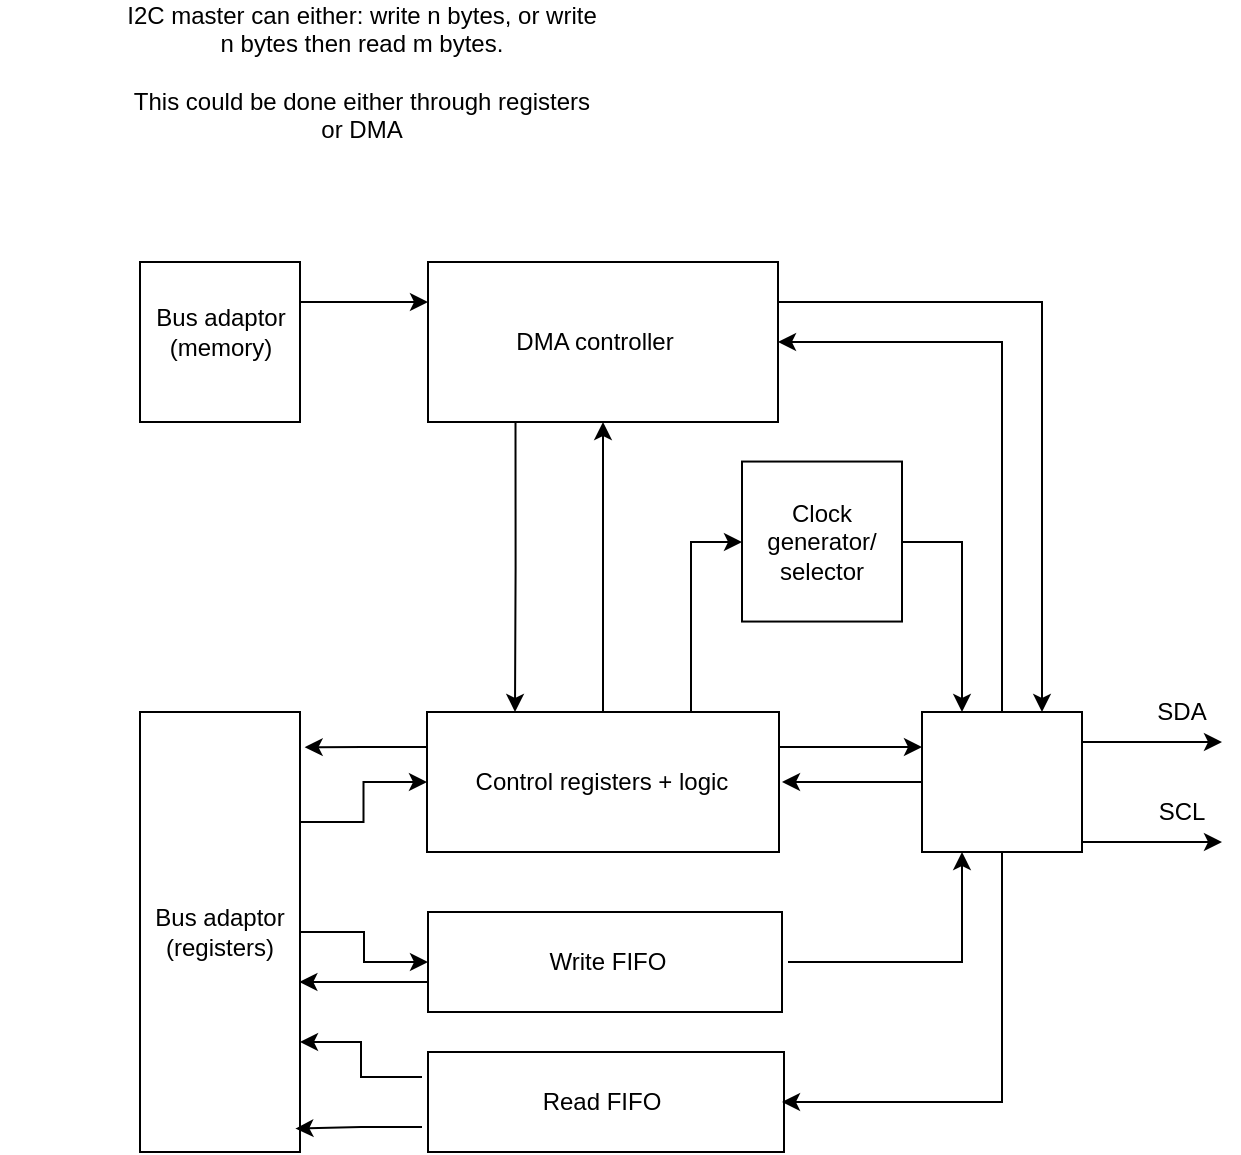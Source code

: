 <mxfile version="11.1.4" type="device"><diagram id="o-Mh_572kR9vFEEVjQkX" name="Page-1"><mxGraphModel dx="782" dy="495" grid="1" gridSize="10" guides="1" tooltips="1" connect="1" arrows="1" fold="1" page="1" pageScale="1" pageWidth="850" pageHeight="1100" math="0" shadow="0"><root><mxCell id="0"/><mxCell id="1" parent="0"/><mxCell id="uivmyhz94ufAJXNERuxA-1" value="I2C master can either: write n bytes, or write n bytes then read m bytes.&lt;br&gt;&lt;br&gt;This could be done either through registers or DMA" style="text;html=1;strokeColor=none;fillColor=none;align=center;verticalAlign=middle;whiteSpace=wrap;rounded=0;" vertex="1" parent="1"><mxGeometry x="150" y="40" width="240" height="70" as="geometry"/></mxCell><mxCell id="uivmyhz94ufAJXNERuxA-7" value="" style="group" vertex="1" connectable="0" parent="1"><mxGeometry x="159" y="170" width="80" height="80" as="geometry"/></mxCell><mxCell id="uivmyhz94ufAJXNERuxA-18" value="" style="group" vertex="1" connectable="0" parent="uivmyhz94ufAJXNERuxA-7"><mxGeometry width="80" height="80" as="geometry"/></mxCell><mxCell id="uivmyhz94ufAJXNERuxA-3" value="" style="whiteSpace=wrap;html=1;aspect=fixed;" vertex="1" parent="uivmyhz94ufAJXNERuxA-18"><mxGeometry width="80" height="80" as="geometry"/></mxCell><mxCell id="uivmyhz94ufAJXNERuxA-4" value="Bus adaptor&lt;br&gt;(memory)" style="text;html=1;resizable=0;autosize=1;align=center;verticalAlign=middle;points=[];fillColor=none;strokeColor=none;rounded=0;" vertex="1" parent="uivmyhz94ufAJXNERuxA-18"><mxGeometry y="20" width="80" height="30" as="geometry"/></mxCell><mxCell id="uivmyhz94ufAJXNERuxA-14" value="" style="rounded=0;whiteSpace=wrap;html=1;" vertex="1" parent="1"><mxGeometry x="303" y="495" width="177" height="50" as="geometry"/></mxCell><mxCell id="uivmyhz94ufAJXNERuxA-15" value="" style="rounded=0;whiteSpace=wrap;html=1;" vertex="1" parent="1"><mxGeometry x="303" y="565" width="178" height="50" as="geometry"/></mxCell><mxCell id="uivmyhz94ufAJXNERuxA-16" value="" style="group" vertex="1" connectable="0" parent="1"><mxGeometry x="89" y="350" width="220" height="260" as="geometry"/></mxCell><mxCell id="uivmyhz94ufAJXNERuxA-2" value="" style="rounded=0;whiteSpace=wrap;html=1;rotation=90;" vertex="1" parent="uivmyhz94ufAJXNERuxA-16"><mxGeometry y="115" width="220" height="80" as="geometry"/></mxCell><mxCell id="uivmyhz94ufAJXNERuxA-8" value="Bus adaptor (registers)" style="text;html=1;strokeColor=none;fillColor=none;align=center;verticalAlign=middle;whiteSpace=wrap;rounded=0;" vertex="1" parent="uivmyhz94ufAJXNERuxA-16"><mxGeometry x="70" y="50" width="80" height="210" as="geometry"/></mxCell><mxCell id="uivmyhz94ufAJXNERuxA-17" value="" style="group" vertex="1" connectable="0" parent="1"><mxGeometry x="303" y="170" width="180" height="80" as="geometry"/></mxCell><mxCell id="uivmyhz94ufAJXNERuxA-10" value="" style="rounded=0;whiteSpace=wrap;html=1;" vertex="1" parent="uivmyhz94ufAJXNERuxA-17"><mxGeometry width="175" height="80" as="geometry"/></mxCell><mxCell id="uivmyhz94ufAJXNERuxA-12" value="DMA controller" style="text;html=1;resizable=0;autosize=1;align=center;verticalAlign=middle;points=[];fillColor=none;strokeColor=none;rounded=0;" vertex="1" parent="uivmyhz94ufAJXNERuxA-17"><mxGeometry x="37.5" y="30" width="90" height="20" as="geometry"/></mxCell><mxCell id="uivmyhz94ufAJXNERuxA-20" value="" style="group" vertex="1" connectable="0" parent="1"><mxGeometry x="300" y="395" width="180" height="70" as="geometry"/></mxCell><mxCell id="uivmyhz94ufAJXNERuxA-13" value="" style="rounded=0;whiteSpace=wrap;html=1;" vertex="1" parent="uivmyhz94ufAJXNERuxA-20"><mxGeometry x="2.5" width="176" height="70" as="geometry"/></mxCell><mxCell id="uivmyhz94ufAJXNERuxA-19" value="Control registers + logic" style="text;html=1;strokeColor=none;fillColor=none;align=center;verticalAlign=middle;whiteSpace=wrap;rounded=0;" vertex="1" parent="uivmyhz94ufAJXNERuxA-20"><mxGeometry y="25" width="180" height="20" as="geometry"/></mxCell><mxCell id="uivmyhz94ufAJXNERuxA-24" value="" style="group" vertex="1" connectable="0" parent="1"><mxGeometry x="550" y="395" width="150" height="70" as="geometry"/></mxCell><mxCell id="uivmyhz94ufAJXNERuxA-21" value="" style="rounded=0;whiteSpace=wrap;html=1;" vertex="1" parent="uivmyhz94ufAJXNERuxA-24"><mxGeometry width="80" height="70" as="geometry"/></mxCell><mxCell id="uivmyhz94ufAJXNERuxA-22" value="" style="endArrow=classic;html=1;" edge="1" parent="uivmyhz94ufAJXNERuxA-24"><mxGeometry width="50" height="50" relative="1" as="geometry"><mxPoint x="80" y="15" as="sourcePoint"/><mxPoint x="150" y="15" as="targetPoint"/></mxGeometry></mxCell><mxCell id="uivmyhz94ufAJXNERuxA-23" value="" style="endArrow=classic;html=1;" edge="1" parent="uivmyhz94ufAJXNERuxA-24"><mxGeometry width="50" height="50" relative="1" as="geometry"><mxPoint x="80" y="65" as="sourcePoint"/><mxPoint x="150" y="65" as="targetPoint"/></mxGeometry></mxCell><mxCell id="uivmyhz94ufAJXNERuxA-29" value="SCL" style="text;html=1;strokeColor=none;fillColor=none;align=center;verticalAlign=middle;whiteSpace=wrap;rounded=0;" vertex="1" parent="uivmyhz94ufAJXNERuxA-24"><mxGeometry x="110" y="40" width="40" height="20" as="geometry"/></mxCell><mxCell id="uivmyhz94ufAJXNERuxA-50" style="edgeStyle=orthogonalEdgeStyle;rounded=0;orthogonalLoop=1;jettySize=auto;html=1;exitX=1;exitY=0.5;exitDx=0;exitDy=0;entryX=0.25;entryY=1;entryDx=0;entryDy=0;" edge="1" parent="1" source="uivmyhz94ufAJXNERuxA-25" target="uivmyhz94ufAJXNERuxA-21"><mxGeometry relative="1" as="geometry"/></mxCell><mxCell id="uivmyhz94ufAJXNERuxA-61" style="edgeStyle=orthogonalEdgeStyle;rounded=0;orthogonalLoop=1;jettySize=auto;html=1;exitX=0;exitY=0.75;exitDx=0;exitDy=0;entryX=0.996;entryY=0.619;entryDx=0;entryDy=0;entryPerimeter=0;" edge="1" parent="1" source="uivmyhz94ufAJXNERuxA-25" target="uivmyhz94ufAJXNERuxA-8"><mxGeometry relative="1" as="geometry"/></mxCell><mxCell id="uivmyhz94ufAJXNERuxA-25" value="Write FIFO" style="text;html=1;strokeColor=none;fillColor=none;align=center;verticalAlign=middle;whiteSpace=wrap;rounded=0;" vertex="1" parent="1"><mxGeometry x="303" y="500" width="180" height="40" as="geometry"/></mxCell><mxCell id="uivmyhz94ufAJXNERuxA-55" style="edgeStyle=orthogonalEdgeStyle;rounded=0;orthogonalLoop=1;jettySize=auto;html=1;exitX=0;exitY=0.25;exitDx=0;exitDy=0;entryX=0.75;entryY=0;entryDx=0;entryDy=0;" edge="1" parent="1" source="uivmyhz94ufAJXNERuxA-26" target="uivmyhz94ufAJXNERuxA-2"><mxGeometry relative="1" as="geometry"/></mxCell><mxCell id="uivmyhz94ufAJXNERuxA-60" style="edgeStyle=orthogonalEdgeStyle;rounded=0;orthogonalLoop=1;jettySize=auto;html=1;exitX=0;exitY=0.75;exitDx=0;exitDy=0;entryX=0.971;entryY=0.968;entryDx=0;entryDy=0;entryPerimeter=0;" edge="1" parent="1" source="uivmyhz94ufAJXNERuxA-26" target="uivmyhz94ufAJXNERuxA-8"><mxGeometry relative="1" as="geometry"/></mxCell><mxCell id="uivmyhz94ufAJXNERuxA-26" value="Read FIFO" style="text;html=1;strokeColor=none;fillColor=none;align=center;verticalAlign=middle;whiteSpace=wrap;rounded=0;" vertex="1" parent="1"><mxGeometry x="300" y="565" width="180" height="50" as="geometry"/></mxCell><mxCell id="uivmyhz94ufAJXNERuxA-27" value="SDA" style="text;html=1;strokeColor=none;fillColor=none;align=center;verticalAlign=middle;whiteSpace=wrap;rounded=0;" vertex="1" parent="1"><mxGeometry x="660" y="385" width="40" height="20" as="geometry"/></mxCell><mxCell id="uivmyhz94ufAJXNERuxA-34" style="edgeStyle=orthogonalEdgeStyle;rounded=0;orthogonalLoop=1;jettySize=auto;html=1;exitX=1;exitY=0.25;exitDx=0;exitDy=0;entryX=0.75;entryY=0;entryDx=0;entryDy=0;" edge="1" parent="1" source="uivmyhz94ufAJXNERuxA-10" target="uivmyhz94ufAJXNERuxA-21"><mxGeometry relative="1" as="geometry"/></mxCell><mxCell id="uivmyhz94ufAJXNERuxA-36" style="edgeStyle=orthogonalEdgeStyle;rounded=0;orthogonalLoop=1;jettySize=auto;html=1;exitX=1;exitY=0.25;exitDx=0;exitDy=0;entryX=0;entryY=0.25;entryDx=0;entryDy=0;" edge="1" parent="1" source="uivmyhz94ufAJXNERuxA-3" target="uivmyhz94ufAJXNERuxA-10"><mxGeometry relative="1" as="geometry"/></mxCell><mxCell id="uivmyhz94ufAJXNERuxA-41" style="edgeStyle=orthogonalEdgeStyle;rounded=0;orthogonalLoop=1;jettySize=auto;html=1;exitX=1;exitY=0.25;exitDx=0;exitDy=0;entryX=0;entryY=0.25;entryDx=0;entryDy=0;" edge="1" parent="1" source="uivmyhz94ufAJXNERuxA-13" target="uivmyhz94ufAJXNERuxA-21"><mxGeometry relative="1" as="geometry"/></mxCell><mxCell id="uivmyhz94ufAJXNERuxA-43" style="edgeStyle=orthogonalEdgeStyle;rounded=0;orthogonalLoop=1;jettySize=auto;html=1;exitX=0;exitY=0.5;exitDx=0;exitDy=0;entryX=1;entryY=0.5;entryDx=0;entryDy=0;" edge="1" parent="1" source="uivmyhz94ufAJXNERuxA-21" target="uivmyhz94ufAJXNERuxA-19"><mxGeometry relative="1" as="geometry"/></mxCell><mxCell id="uivmyhz94ufAJXNERuxA-44" value="" style="group" vertex="1" connectable="0" parent="1"><mxGeometry x="460" y="269.774" width="80" height="80.226" as="geometry"/></mxCell><mxCell id="uivmyhz94ufAJXNERuxA-37" value="" style="whiteSpace=wrap;html=1;aspect=fixed;" vertex="1" parent="uivmyhz94ufAJXNERuxA-44"><mxGeometry width="80" height="80" as="geometry"/></mxCell><mxCell id="uivmyhz94ufAJXNERuxA-38" value="Clock generator/ selector" style="text;html=1;strokeColor=none;fillColor=none;align=center;verticalAlign=middle;whiteSpace=wrap;rounded=0;" vertex="1" parent="uivmyhz94ufAJXNERuxA-44"><mxGeometry y="0.226" width="80" height="80" as="geometry"/></mxCell><mxCell id="uivmyhz94ufAJXNERuxA-45" style="edgeStyle=orthogonalEdgeStyle;rounded=0;orthogonalLoop=1;jettySize=auto;html=1;exitX=0.5;exitY=0;exitDx=0;exitDy=0;entryX=1;entryY=0.5;entryDx=0;entryDy=0;" edge="1" parent="1" source="uivmyhz94ufAJXNERuxA-21" target="uivmyhz94ufAJXNERuxA-10"><mxGeometry relative="1" as="geometry"/></mxCell><mxCell id="uivmyhz94ufAJXNERuxA-46" style="edgeStyle=orthogonalEdgeStyle;rounded=0;orthogonalLoop=1;jettySize=auto;html=1;exitX=1;exitY=0.5;exitDx=0;exitDy=0;entryX=0.25;entryY=0;entryDx=0;entryDy=0;" edge="1" parent="1" source="uivmyhz94ufAJXNERuxA-38" target="uivmyhz94ufAJXNERuxA-21"><mxGeometry relative="1" as="geometry"/></mxCell><mxCell id="uivmyhz94ufAJXNERuxA-47" style="edgeStyle=orthogonalEdgeStyle;rounded=0;orthogonalLoop=1;jettySize=auto;html=1;exitX=0.75;exitY=0;exitDx=0;exitDy=0;entryX=0;entryY=0.5;entryDx=0;entryDy=0;" edge="1" parent="1" source="uivmyhz94ufAJXNERuxA-13" target="uivmyhz94ufAJXNERuxA-38"><mxGeometry relative="1" as="geometry"/></mxCell><mxCell id="uivmyhz94ufAJXNERuxA-48" style="edgeStyle=orthogonalEdgeStyle;rounded=0;orthogonalLoop=1;jettySize=auto;html=1;exitX=0.5;exitY=0;exitDx=0;exitDy=0;entryX=0.5;entryY=1;entryDx=0;entryDy=0;" edge="1" parent="1" source="uivmyhz94ufAJXNERuxA-13" target="uivmyhz94ufAJXNERuxA-10"><mxGeometry relative="1" as="geometry"/></mxCell><mxCell id="uivmyhz94ufAJXNERuxA-49" style="edgeStyle=orthogonalEdgeStyle;rounded=0;orthogonalLoop=1;jettySize=auto;html=1;exitX=0.25;exitY=1;exitDx=0;exitDy=0;entryX=0.25;entryY=0;entryDx=0;entryDy=0;" edge="1" parent="1" source="uivmyhz94ufAJXNERuxA-10" target="uivmyhz94ufAJXNERuxA-13"><mxGeometry relative="1" as="geometry"/></mxCell><mxCell id="uivmyhz94ufAJXNERuxA-51" style="edgeStyle=orthogonalEdgeStyle;rounded=0;orthogonalLoop=1;jettySize=auto;html=1;exitX=0.5;exitY=1;exitDx=0;exitDy=0;entryX=1;entryY=0.5;entryDx=0;entryDy=0;" edge="1" parent="1" source="uivmyhz94ufAJXNERuxA-21" target="uivmyhz94ufAJXNERuxA-26"><mxGeometry relative="1" as="geometry"/></mxCell><mxCell id="uivmyhz94ufAJXNERuxA-54" style="edgeStyle=orthogonalEdgeStyle;rounded=0;orthogonalLoop=1;jettySize=auto;html=1;exitX=0.5;exitY=0;exitDx=0;exitDy=0;entryX=0;entryY=0.5;entryDx=0;entryDy=0;" edge="1" parent="1" source="uivmyhz94ufAJXNERuxA-2" target="uivmyhz94ufAJXNERuxA-25"><mxGeometry relative="1" as="geometry"/></mxCell><mxCell id="uivmyhz94ufAJXNERuxA-56" style="edgeStyle=orthogonalEdgeStyle;rounded=0;orthogonalLoop=1;jettySize=auto;html=1;exitX=0.25;exitY=0;exitDx=0;exitDy=0;entryX=0;entryY=0.5;entryDx=0;entryDy=0;" edge="1" parent="1" source="uivmyhz94ufAJXNERuxA-2" target="uivmyhz94ufAJXNERuxA-13"><mxGeometry relative="1" as="geometry"/></mxCell><mxCell id="uivmyhz94ufAJXNERuxA-63" style="edgeStyle=orthogonalEdgeStyle;rounded=0;orthogonalLoop=1;jettySize=auto;html=1;exitX=0;exitY=0.25;exitDx=0;exitDy=0;entryX=1.029;entryY=0.06;entryDx=0;entryDy=0;entryPerimeter=0;" edge="1" parent="1" source="uivmyhz94ufAJXNERuxA-13" target="uivmyhz94ufAJXNERuxA-8"><mxGeometry relative="1" as="geometry"/></mxCell></root></mxGraphModel></diagram></mxfile>